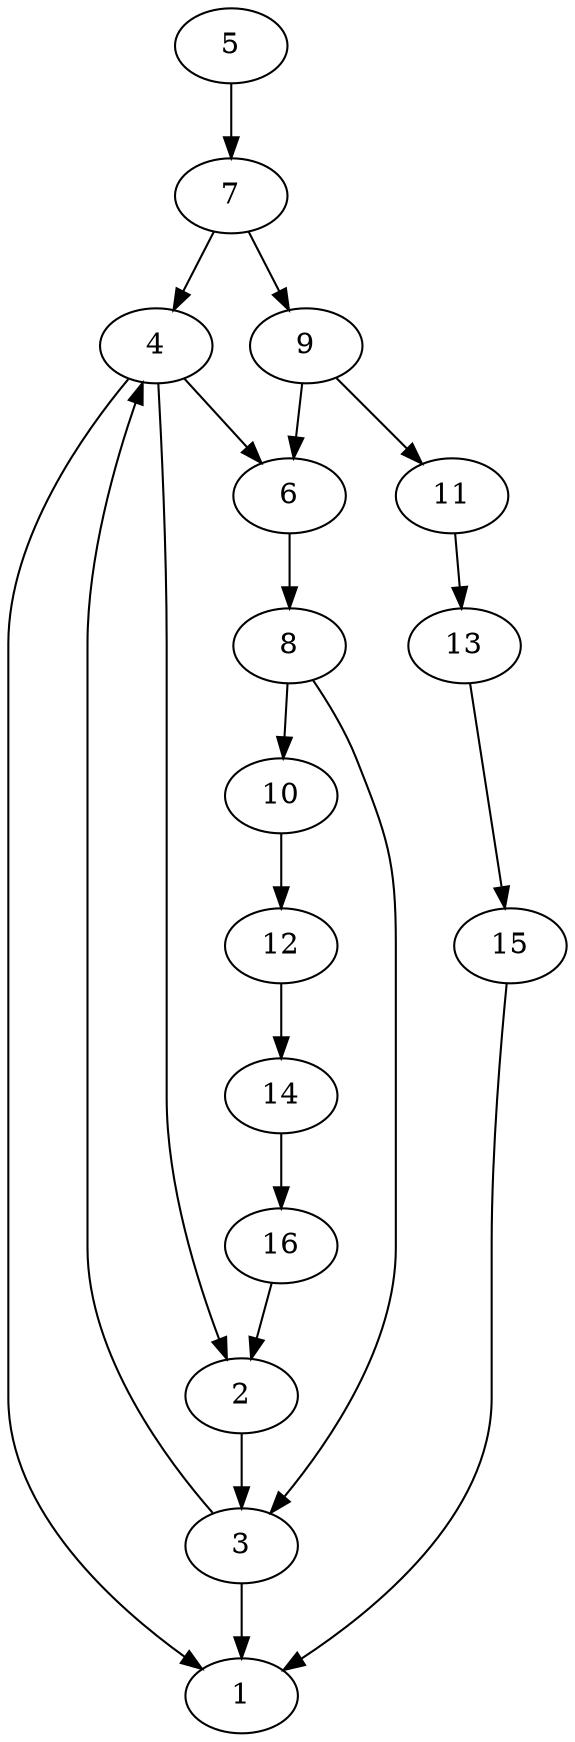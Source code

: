 digraph {4 -> 2;2 -> 3;3 -> 4;4 -> 1;3 -> 1;4 -> 6;5 -> 7;6 -> 8;7 -> 9;8 -> 10;9 -> 11;10 -> 12;11 -> 13;12 -> 14;13 -> 15;14 -> 16;15 -> 1;16 -> 2;7 -> 4;8 -> 3;9 -> 6;}
